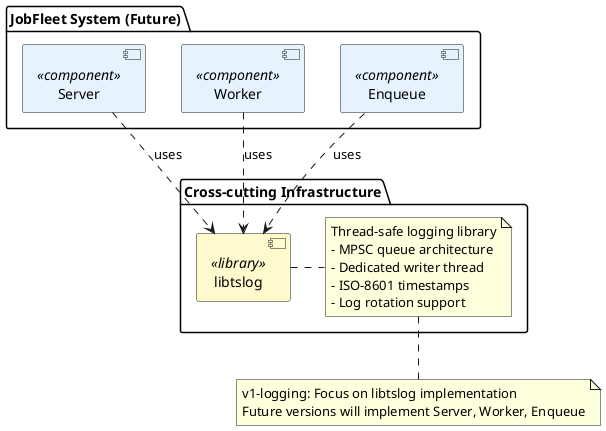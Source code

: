 @startuml Architecture Overview

!define LIGHTYELLOW #FFFACD
!define LIGHTBLUE #E6F3FF
!define LIGHTGREEN #F0FFF0

package "JobFleet System (Future)" {
  [Server] <<component>> LIGHTBLUE
  [Worker] <<component>> LIGHTBLUE
  [Enqueue] <<component>> LIGHTBLUE
}

package "Cross-cutting Infrastructure" {
  [libtslog] <<library>> LIGHTYELLOW
  note right of [libtslog]
    Thread-safe logging library
    - MPSC queue architecture
    - Dedicated writer thread
    - ISO-8601 timestamps
    - Log rotation support
  end note
}

[Server] ..> [libtslog] : uses
[Worker] ..> [libtslog] : uses
[Enqueue] ..> [libtslog] : uses

note bottom
  v1-logging: Focus on libtslog implementation
  Future versions will implement Server, Worker, Enqueue
end note

@enduml